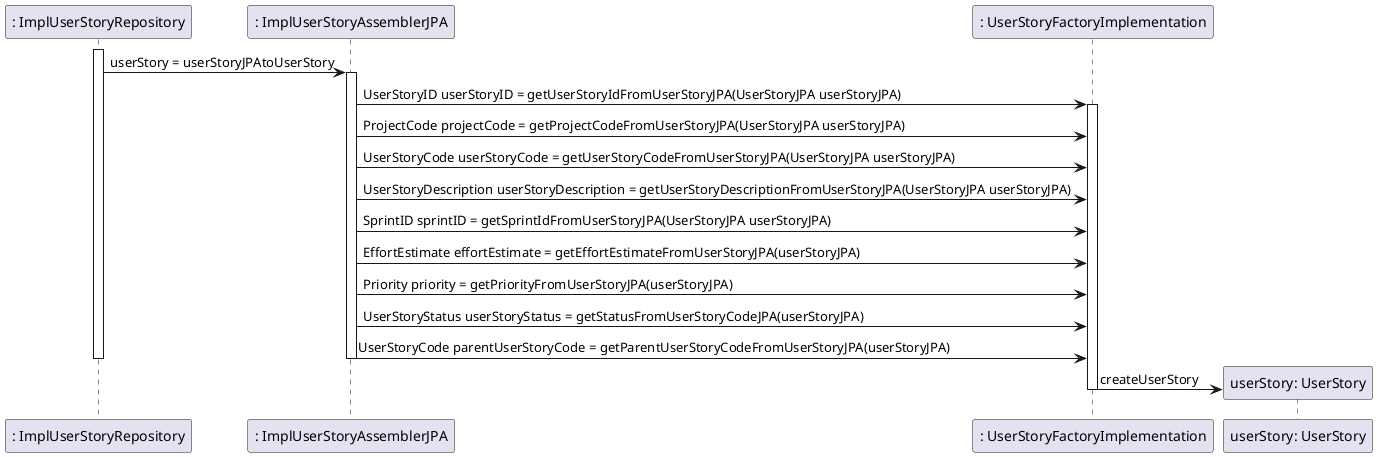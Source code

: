 @startuml
participant ": ImplUserStoryRepository" as usRepository
participant ": ImplUserStoryAssemblerJPA" as usAssembleJPA
participant ": UserStoryFactoryImplementation" as usFactory
activate usRepository
usRepository -> usAssembleJPA : userStory = userStoryJPAtoUserStory
activate usAssembleJPA
usAssembleJPA -> usFactory : UserStoryID userStoryID = getUserStoryIdFromUserStoryJPA(UserStoryJPA userStoryJPA)
activate usFactory
usAssembleJPA -> usFactory : ProjectCode projectCode = getProjectCodeFromUserStoryJPA(UserStoryJPA userStoryJPA)
usAssembleJPA -> usFactory : UserStoryCode userStoryCode = getUserStoryCodeFromUserStoryJPA(UserStoryJPA userStoryJPA)
usAssembleJPA -> usFactory : UserStoryDescription userStoryDescription = getUserStoryDescriptionFromUserStoryJPA(UserStoryJPA userStoryJPA)
usAssembleJPA -> usFactory : SprintID sprintID = getSprintIdFromUserStoryJPA(UserStoryJPA userStoryJPA)
usAssembleJPA -> usFactory : EffortEstimate effortEstimate = getEffortEstimateFromUserStoryJPA(userStoryJPA)
usAssembleJPA -> usFactory : Priority priority = getPriorityFromUserStoryJPA(userStoryJPA)
usAssembleJPA -> usFactory : UserStoryStatus userStoryStatus = getStatusFromUserStoryCodeJPA(userStoryJPA)
usAssembleJPA -> usFactory : UserStoryCode parentUserStoryCode = getParentUserStoryCodeFromUserStoryJPA(userStoryJPA)
deactivate usAssembleJPA
deactivate usRepository
create participant "userStory: UserStory" as us
usFactory -> us : createUserStory
deactivate usFactory

@enduml